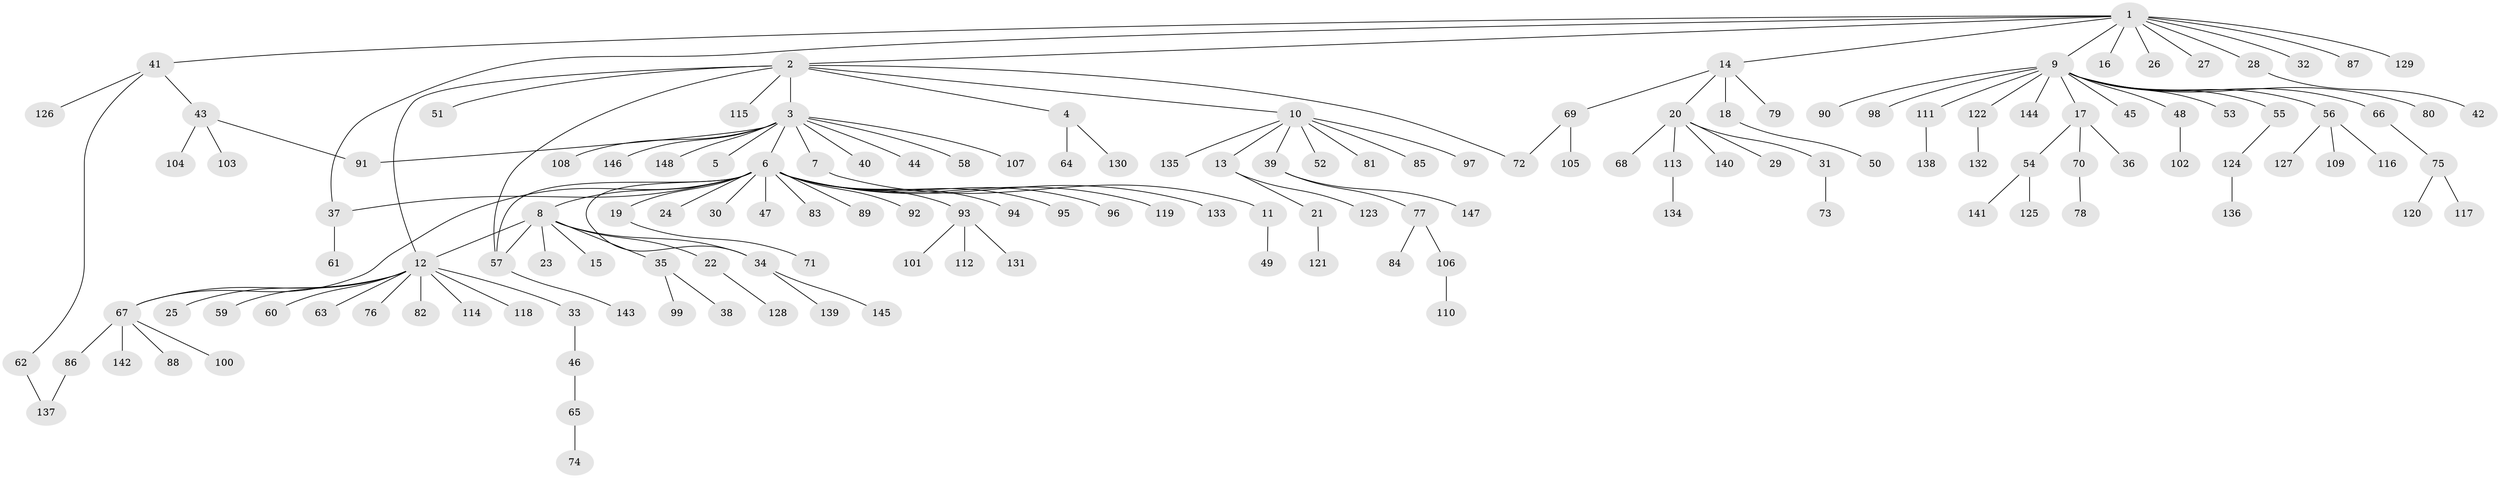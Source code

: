 // Generated by graph-tools (version 1.1) at 2025/49/03/09/25 03:49:57]
// undirected, 148 vertices, 156 edges
graph export_dot {
graph [start="1"]
  node [color=gray90,style=filled];
  1;
  2;
  3;
  4;
  5;
  6;
  7;
  8;
  9;
  10;
  11;
  12;
  13;
  14;
  15;
  16;
  17;
  18;
  19;
  20;
  21;
  22;
  23;
  24;
  25;
  26;
  27;
  28;
  29;
  30;
  31;
  32;
  33;
  34;
  35;
  36;
  37;
  38;
  39;
  40;
  41;
  42;
  43;
  44;
  45;
  46;
  47;
  48;
  49;
  50;
  51;
  52;
  53;
  54;
  55;
  56;
  57;
  58;
  59;
  60;
  61;
  62;
  63;
  64;
  65;
  66;
  67;
  68;
  69;
  70;
  71;
  72;
  73;
  74;
  75;
  76;
  77;
  78;
  79;
  80;
  81;
  82;
  83;
  84;
  85;
  86;
  87;
  88;
  89;
  90;
  91;
  92;
  93;
  94;
  95;
  96;
  97;
  98;
  99;
  100;
  101;
  102;
  103;
  104;
  105;
  106;
  107;
  108;
  109;
  110;
  111;
  112;
  113;
  114;
  115;
  116;
  117;
  118;
  119;
  120;
  121;
  122;
  123;
  124;
  125;
  126;
  127;
  128;
  129;
  130;
  131;
  132;
  133;
  134;
  135;
  136;
  137;
  138;
  139;
  140;
  141;
  142;
  143;
  144;
  145;
  146;
  147;
  148;
  1 -- 2;
  1 -- 9;
  1 -- 14;
  1 -- 16;
  1 -- 26;
  1 -- 27;
  1 -- 28;
  1 -- 32;
  1 -- 37;
  1 -- 41;
  1 -- 87;
  1 -- 129;
  2 -- 3;
  2 -- 4;
  2 -- 10;
  2 -- 12;
  2 -- 51;
  2 -- 57;
  2 -- 72;
  2 -- 115;
  3 -- 5;
  3 -- 6;
  3 -- 7;
  3 -- 40;
  3 -- 44;
  3 -- 58;
  3 -- 91;
  3 -- 107;
  3 -- 108;
  3 -- 146;
  3 -- 148;
  4 -- 64;
  4 -- 130;
  6 -- 8;
  6 -- 19;
  6 -- 24;
  6 -- 30;
  6 -- 34;
  6 -- 37;
  6 -- 47;
  6 -- 57;
  6 -- 67;
  6 -- 83;
  6 -- 89;
  6 -- 92;
  6 -- 93;
  6 -- 94;
  6 -- 95;
  6 -- 96;
  6 -- 119;
  6 -- 133;
  7 -- 11;
  8 -- 12;
  8 -- 15;
  8 -- 22;
  8 -- 23;
  8 -- 34;
  8 -- 35;
  8 -- 57;
  9 -- 17;
  9 -- 45;
  9 -- 48;
  9 -- 53;
  9 -- 55;
  9 -- 56;
  9 -- 66;
  9 -- 80;
  9 -- 90;
  9 -- 98;
  9 -- 111;
  9 -- 122;
  9 -- 144;
  10 -- 13;
  10 -- 39;
  10 -- 52;
  10 -- 81;
  10 -- 85;
  10 -- 97;
  10 -- 135;
  11 -- 49;
  12 -- 25;
  12 -- 33;
  12 -- 59;
  12 -- 60;
  12 -- 63;
  12 -- 67;
  12 -- 76;
  12 -- 82;
  12 -- 114;
  12 -- 118;
  13 -- 21;
  13 -- 123;
  14 -- 18;
  14 -- 20;
  14 -- 69;
  14 -- 79;
  17 -- 36;
  17 -- 54;
  17 -- 70;
  18 -- 50;
  19 -- 71;
  20 -- 29;
  20 -- 31;
  20 -- 68;
  20 -- 113;
  20 -- 140;
  21 -- 121;
  22 -- 128;
  28 -- 42;
  31 -- 73;
  33 -- 46;
  34 -- 139;
  34 -- 145;
  35 -- 38;
  35 -- 99;
  37 -- 61;
  39 -- 77;
  39 -- 147;
  41 -- 43;
  41 -- 62;
  41 -- 126;
  43 -- 91;
  43 -- 103;
  43 -- 104;
  46 -- 65;
  48 -- 102;
  54 -- 125;
  54 -- 141;
  55 -- 124;
  56 -- 109;
  56 -- 116;
  56 -- 127;
  57 -- 143;
  62 -- 137;
  65 -- 74;
  66 -- 75;
  67 -- 86;
  67 -- 88;
  67 -- 100;
  67 -- 142;
  69 -- 72;
  69 -- 105;
  70 -- 78;
  75 -- 117;
  75 -- 120;
  77 -- 84;
  77 -- 106;
  86 -- 137;
  93 -- 101;
  93 -- 112;
  93 -- 131;
  106 -- 110;
  111 -- 138;
  113 -- 134;
  122 -- 132;
  124 -- 136;
}
